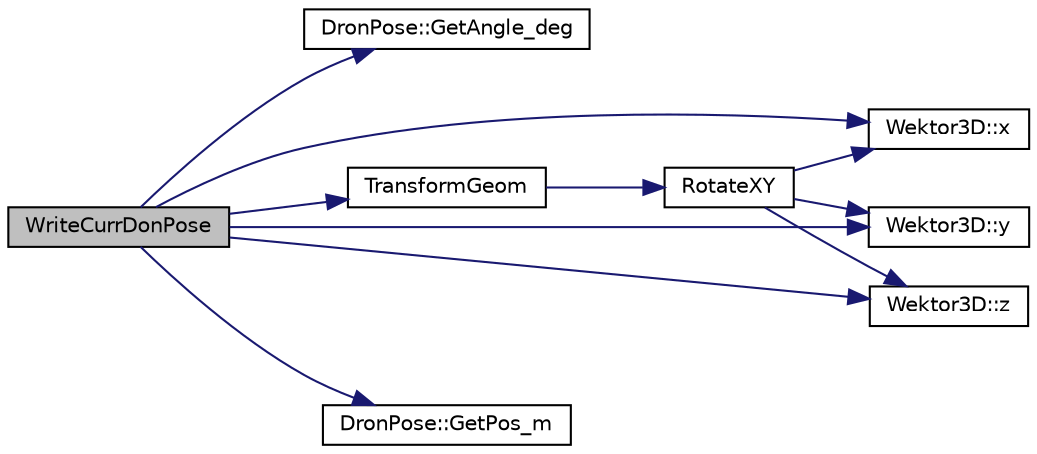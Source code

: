 digraph "WriteCurrDonPose"
{
  edge [fontname="Helvetica",fontsize="10",labelfontname="Helvetica",labelfontsize="10"];
  node [fontname="Helvetica",fontsize="10",shape=record];
  rankdir="LR";
  Node1 [label="WriteCurrDonPose",height=0.2,width=0.4,color="black", fillcolor="grey75", style="filled", fontcolor="black"];
  Node1 -> Node2 [color="midnightblue",fontsize="10",style="solid",fontname="Helvetica"];
  Node2 [label="DronPose::GetAngle_deg",height=0.2,width=0.4,color="black", fillcolor="white", style="filled",URL="$class_dron_pose.html#aa9160f3023b57af02925b0f897f479d7",tooltip="Udostępnia kąt orientacji drona. "];
  Node1 -> Node3 [color="midnightblue",fontsize="10",style="solid",fontname="Helvetica"];
  Node3 [label="Wektor3D::x",height=0.2,width=0.4,color="black", fillcolor="white", style="filled",URL="$class_wektor3_d.html#ad0c31a932da0869dd3ef99ed6e8025c1",tooltip="Udostępia do odczytu współrzędną x-ową. "];
  Node1 -> Node4 [color="midnightblue",fontsize="10",style="solid",fontname="Helvetica"];
  Node4 [label="Wektor3D::y",height=0.2,width=0.4,color="black", fillcolor="white", style="filled",URL="$class_wektor3_d.html#a470e6aadf3fca3101398c9326f20bfa6",tooltip="Udostępia do odczytu współrzędną y-ową. "];
  Node1 -> Node5 [color="midnightblue",fontsize="10",style="solid",fontname="Helvetica"];
  Node5 [label="Wektor3D::z",height=0.2,width=0.4,color="black", fillcolor="white", style="filled",URL="$class_wektor3_d.html#a79389ab1455820e0ad030350668d91d7",tooltip="Udostępia do odczytu współrzędną z-ową. "];
  Node1 -> Node6 [color="midnightblue",fontsize="10",style="solid",fontname="Helvetica"];
  Node6 [label="TransformGeom",height=0.2,width=0.4,color="black", fillcolor="white", style="filled",URL="$_gnuplot_visualizer_8cpp.html#a859ec2a0d8df8dcd2986cafdf41929a6"];
  Node6 -> Node7 [color="midnightblue",fontsize="10",style="solid",fontname="Helvetica"];
  Node7 [label="RotateXY",height=0.2,width=0.4,color="black", fillcolor="white", style="filled",URL="$_gnuplot_visualizer_8cpp.html#a359580f84d2edd509de42303e4759bc2",tooltip="Rotacja i skalowanie współrzędnych punktu. "];
  Node7 -> Node3 [color="midnightblue",fontsize="10",style="solid",fontname="Helvetica"];
  Node7 -> Node4 [color="midnightblue",fontsize="10",style="solid",fontname="Helvetica"];
  Node7 -> Node5 [color="midnightblue",fontsize="10",style="solid",fontname="Helvetica"];
  Node1 -> Node8 [color="midnightblue",fontsize="10",style="solid",fontname="Helvetica"];
  Node8 [label="DronPose::GetPos_m",height=0.2,width=0.4,color="black", fillcolor="white", style="filled",URL="$class_dron_pose.html#a28a67bce394f521e1dad82e1e732d2b4",tooltip="Udostępnia wartości współrzędnych pozy robota. "];
}
